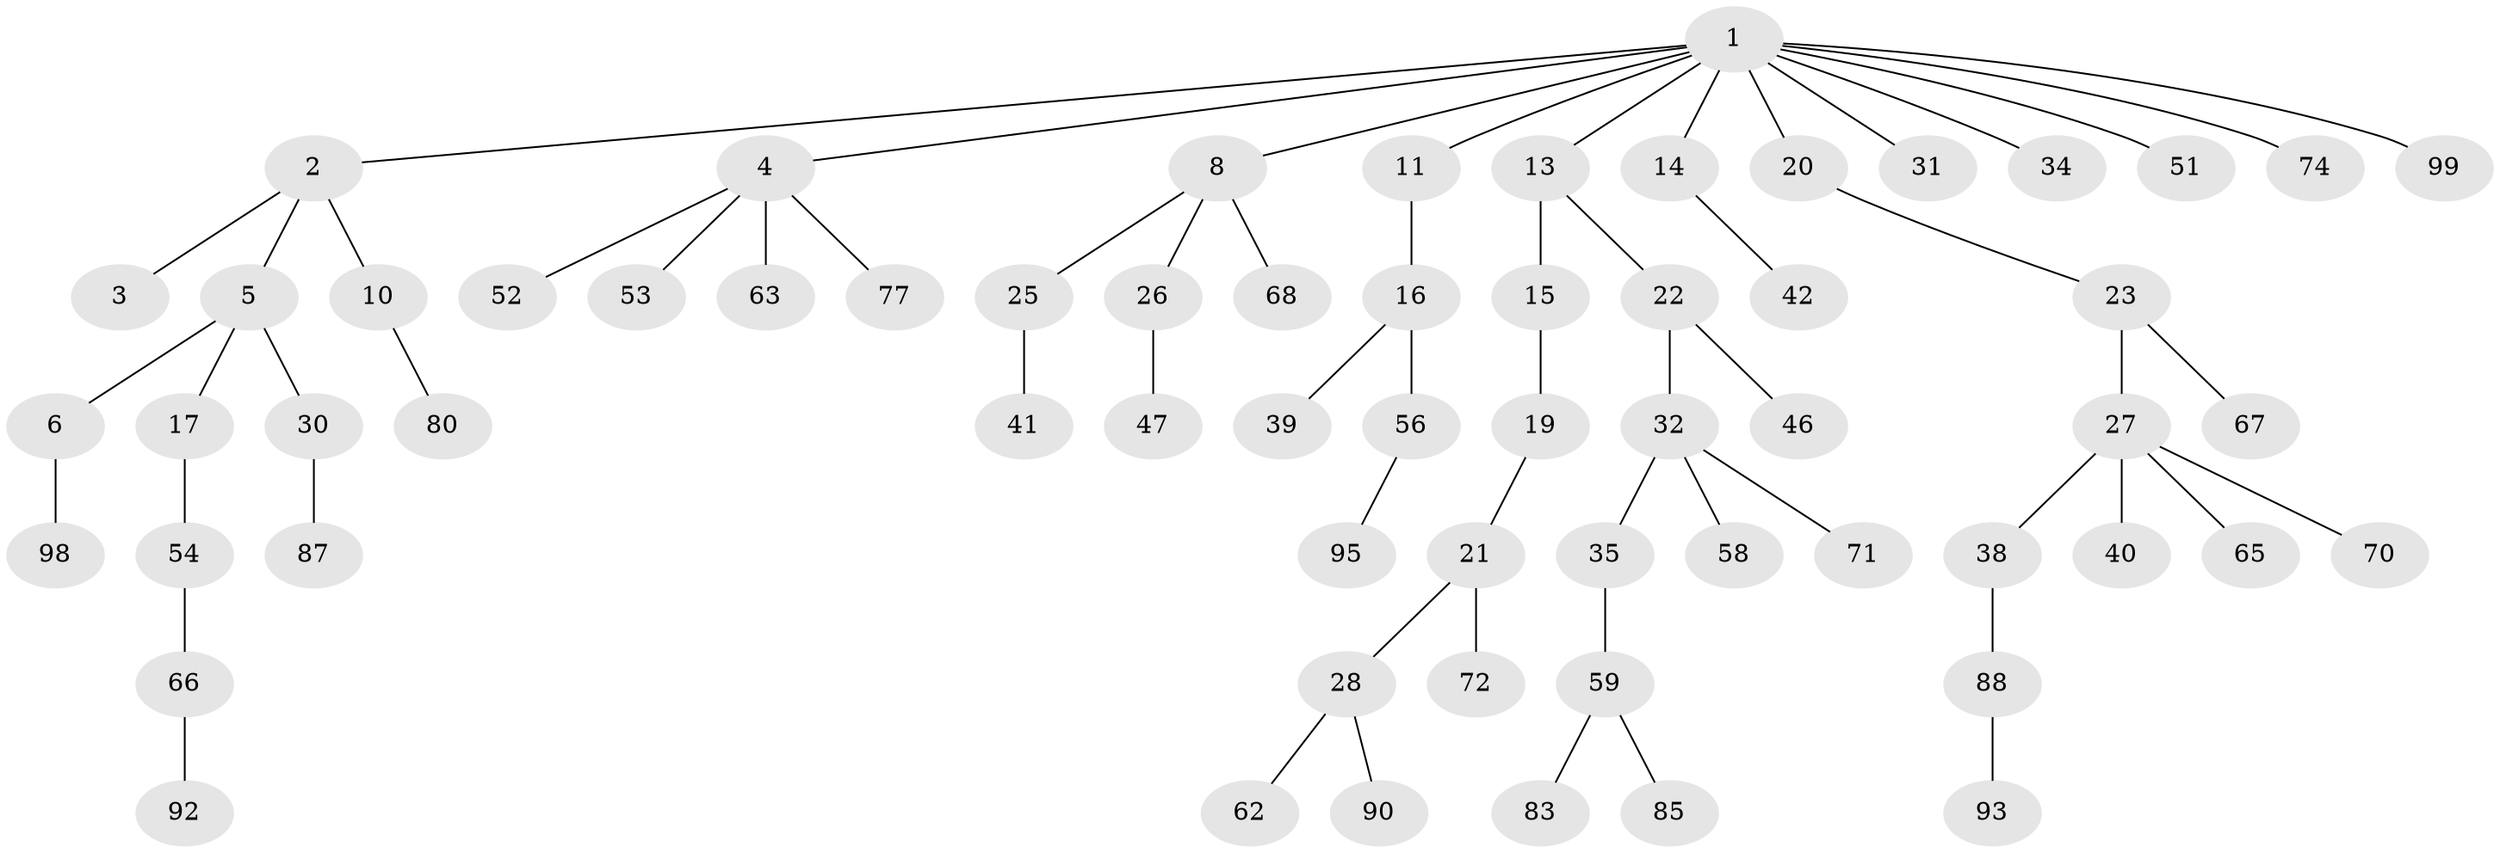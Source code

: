 // original degree distribution, {7: 0.02, 5: 0.03, 2: 0.33, 4: 0.05, 3: 0.13, 1: 0.44}
// Generated by graph-tools (version 1.1) at 2025/38/02/21/25 10:38:55]
// undirected, 64 vertices, 63 edges
graph export_dot {
graph [start="1"]
  node [color=gray90,style=filled];
  1 [super="+7"];
  2 [super="+49"];
  3 [super="+12"];
  4 [super="+48"];
  5 [super="+9"];
  6 [super="+64"];
  8 [super="+91"];
  10 [super="+18"];
  11 [super="+76"];
  13 [super="+57"];
  14 [super="+73"];
  15;
  16 [super="+69"];
  17 [super="+50"];
  19 [super="+44"];
  20;
  21 [super="+24"];
  22;
  23 [super="+45"];
  25 [super="+29"];
  26 [super="+37"];
  27 [super="+61"];
  28 [super="+55"];
  30 [super="+43"];
  31 [super="+33"];
  32 [super="+36"];
  34;
  35;
  38 [super="+81"];
  39 [super="+60"];
  40;
  41;
  42;
  46 [super="+97"];
  47;
  51;
  52;
  53;
  54 [super="+78"];
  56 [super="+75"];
  58;
  59 [super="+82"];
  62;
  63 [super="+84"];
  65;
  66 [super="+79"];
  67;
  68 [super="+89"];
  70 [super="+100"];
  71;
  72 [super="+86"];
  74;
  77;
  80;
  83;
  85;
  87 [super="+96"];
  88;
  90;
  92;
  93 [super="+94"];
  95;
  98;
  99;
  1 -- 2;
  1 -- 4;
  1 -- 11;
  1 -- 14;
  1 -- 31;
  1 -- 34;
  1 -- 99;
  1 -- 51;
  1 -- 20;
  1 -- 8;
  1 -- 74;
  1 -- 13;
  2 -- 3;
  2 -- 5;
  2 -- 10;
  4 -- 52;
  4 -- 77;
  4 -- 53;
  4 -- 63;
  5 -- 6;
  5 -- 30;
  5 -- 17;
  6 -- 98;
  8 -- 25;
  8 -- 26;
  8 -- 68;
  10 -- 80;
  11 -- 16;
  13 -- 15;
  13 -- 22;
  14 -- 42;
  15 -- 19;
  16 -- 39;
  16 -- 56;
  17 -- 54;
  19 -- 21;
  20 -- 23;
  21 -- 28;
  21 -- 72;
  22 -- 32;
  22 -- 46;
  23 -- 27;
  23 -- 67;
  25 -- 41;
  26 -- 47;
  27 -- 38;
  27 -- 40;
  27 -- 70;
  27 -- 65;
  28 -- 62;
  28 -- 90;
  30 -- 87;
  32 -- 35;
  32 -- 58;
  32 -- 71;
  35 -- 59;
  38 -- 88;
  54 -- 66;
  56 -- 95;
  59 -- 85;
  59 -- 83;
  66 -- 92;
  88 -- 93;
}
